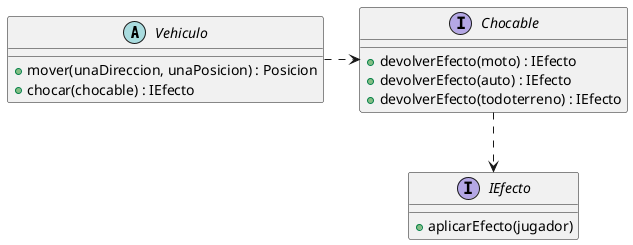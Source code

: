 @startuml

abstract class Vehiculo {
    + mover(unaDireccion, unaPosicion) : Posicion
    + chocar(chocable) : IEfecto
}

interface Chocable {
    + devolverEfecto(moto) : IEfecto
    + devolverEfecto(auto) : IEfecto
    + devolverEfecto(todoterreno) : IEfecto
}

interface IEfecto {
    + aplicarEfecto(jugador)
}

Vehiculo .> Chocable
Chocable ..> IEfecto

@enduml
